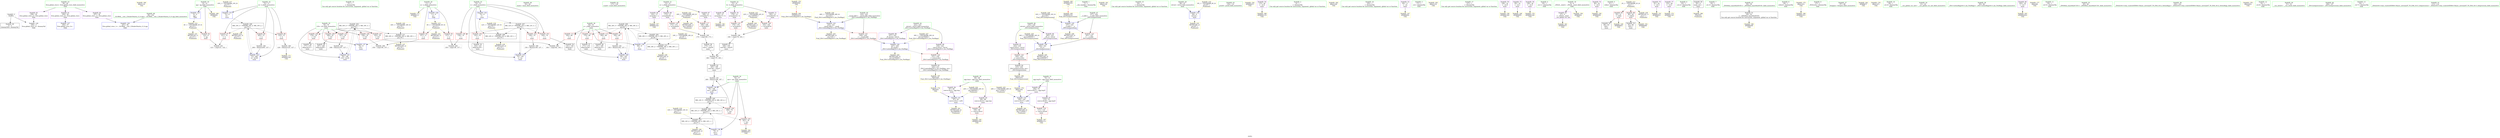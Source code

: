 digraph "SVFG" {
	label="SVFG";

	Node0x55cc07d19770 [shape=record,color=grey,label="{NodeID: 0\nNullPtr}"];
	Node0x55cc07d19770 -> Node0x55cc07d32200[style=solid];
	Node0x55cc07d19770 -> Node0x55cc07d374d0[style=solid];
	Node0x55cc07d39cf0 [shape=record,color=yellow,style=double,label="{NodeID: 180\nARet(112)\nCS[]}"];
	Node0x55cc07d311b0 [shape=record,color=red,label="{NodeID: 97\n121\<--72\n\<--ii\nmain\n}"];
	Node0x55cc07d311b0 -> Node0x55cc07d35760[style=solid];
	Node0x55cc07d2f120 [shape=record,color=green,label="{NodeID: 14\n37\<--1\n\<--dummyObj\nCan only get source location for instruction, argument, global var or function.}"];
	Node0x55cc07d34ce0 [shape=record,color=grey,label="{NodeID: 194\n206 = Binary(205, 127, )\n}"];
	Node0x55cc07d34ce0 -> Node0x55cc07d37f90[style=solid];
	Node0x55cc07d31d10 [shape=record,color=red,label="{NodeID: 111\n162\<--80\n\<--j\nmain\n}"];
	Node0x55cc07d31d10 -> Node0x55cc07d35460[style=solid];
	Node0x55cc07d2ff20 [shape=record,color=green,label="{NodeID: 28\n63\<--64\nmain\<--main_field_insensitive\n}"];
	Node0x55cc07d444c0 [shape=record,color=black,label="{NodeID: 208\nMR_10V_3 = PHI(MR_10V_4, MR_10V_2, )\npts\{73 \}\n}"];
	Node0x55cc07d444c0 -> Node0x55cc07d311b0[style=dashed];
	Node0x55cc07d444c0 -> Node0x55cc07d31280[style=dashed];
	Node0x55cc07d444c0 -> Node0x55cc07d31350[style=dashed];
	Node0x55cc07d444c0 -> Node0x55cc07d37f90[style=dashed];
	Node0x55cc07d444c0 -> Node0x55cc07d48500[style=dashed];
	Node0x55cc07d370d0 [shape=record,color=blue,label="{NodeID: 125\n8\<--9\nqq\<--\nGlob }"];
	Node0x55cc07d370d0 -> Node0x55cc07d468e0[style=dashed];
	Node0x55cc07d30ba0 [shape=record,color=green,label="{NodeID: 42\n117\<--118\nscanf\<--scanf_field_insensitive\n}"];
	Node0x55cc07d46fe0 [shape=record,color=yellow,style=double,label="{NodeID: 222\n20V_1 = ENCHI(MR_20V_0)\npts\{140000 \}\nFun[main]}"];
	Node0x55cc07d46fe0 -> Node0x55cc07d36a50[style=dashed];
	Node0x55cc07d46fe0 -> Node0x55cc07d36b20[style=dashed];
	Node0x55cc07d46fe0 -> Node0x55cc07d48960[style=dashed];
	Node0x55cc07d37d20 [shape=record,color=blue,label="{NodeID: 139\n76\<--189\nans\<--add39\nmain\n}"];
	Node0x55cc07d37d20 -> Node0x55cc07d435c0[style=dashed];
	Node0x55cc07d32810 [shape=record,color=black,label="{NodeID: 56\n167\<--166\nidxprom26\<--\nmain\n}"];
	Node0x55cc07d486c0 [shape=record,color=yellow,style=double,label="{NodeID: 236\nRETMU(14V_2)\npts\{77 \}\nFun[main]}"];
	Node0x55cc07d38880 [shape=record,color=yellow,style=double,label="{NodeID: 153\nAPARM(94)\nCS[]|{<s0>5}}"];
	Node0x55cc07d38880:s0 -> Node0x55cc07d39f60[style=solid,color=red];
	Node0x55cc07d33370 [shape=record,color=purple,label="{NodeID: 70\n178\<--15\narrayidx32\<--b\nmain\n}"];
	Node0x55cc07d33370 -> Node0x55cc07d36bf0[style=solid];
	Node0x55cc07d393e0 [shape=record,color=yellow,style=double,label="{NodeID: 167\nAPARM(111)\nCS[]}"];
	Node0x55cc07d33f60 [shape=record,color=purple,label="{NodeID: 84\n97\<--68\ncoerce.dive\<--agg.tmp\nmain\n}"];
	Node0x55cc07d33f60 -> Node0x55cc07d376a0[style=solid];
	Node0x55cc07d19e00 [shape=record,color=green,label="{NodeID: 1\n7\<--1\n__dso_handle\<--dummyObj\nGlob }"];
	Node0x55cc07d39d80 [shape=record,color=yellow,style=double,label="{NodeID: 181\nARet(116)\nCS[]}"];
	Node0x55cc07d31280 [shape=record,color=red,label="{NodeID: 98\n125\<--72\n\<--ii\nmain\n}"];
	Node0x55cc07d31280 -> Node0x55cc07d3a970[style=solid];
	Node0x55cc07d2f220 [shape=record,color=green,label="{NodeID: 15\n94\<--1\n\<--dummyObj\nCan only get source location for instruction, argument, global var or function.}"];
	Node0x55cc07d34e60 [shape=record,color=grey,label="{NodeID: 195\n174 = cmp(169, 173, )\n}"];
	Node0x55cc07d34e60 -> Node0x55cc07d329b0[style=solid];
	Node0x55cc07d31de0 [shape=record,color=red,label="{NodeID: 112\n170\<--80\n\<--j\nmain\n}"];
	Node0x55cc07d31de0 -> Node0x55cc07d328e0[style=solid];
	Node0x55cc07d30020 [shape=record,color=green,label="{NodeID: 29\n66\<--67\nretval\<--retval_field_insensitive\nmain\n}"];
	Node0x55cc07d30020 -> Node0x55cc07d375d0[style=solid];
	Node0x55cc07d449c0 [shape=record,color=black,label="{NodeID: 209\nMR_12V_2 = PHI(MR_12V_4, MR_12V_1, )\npts\{75 \}\n}"];
	Node0x55cc07d449c0 -> Node0x55cc07d37910[style=dashed];
	Node0x55cc07d449c0 -> Node0x55cc07d485e0[style=dashed];
	Node0x55cc07d371d0 [shape=record,color=blue,label="{NodeID: 126\n11\<--9\nn\<--\nGlob }"];
	Node0x55cc07d371d0 -> Node0x55cc07d469c0[style=dashed];
	Node0x55cc07d30ca0 [shape=record,color=green,label="{NodeID: 43\n130\<--131\nprintf\<--printf_field_insensitive\n}"];
	Node0x55cc07d470c0 [shape=record,color=yellow,style=double,label="{NodeID: 223\n22V_1 = ENCHI(MR_22V_0)\npts\{160000 \}\nFun[main]}"];
	Node0x55cc07d470c0 -> Node0x55cc07d36bf0[style=dashed];
	Node0x55cc07d470c0 -> Node0x55cc07d36cc0[style=dashed];
	Node0x55cc07d470c0 -> Node0x55cc07d48a40[style=dashed];
	Node0x55cc07d37df0 [shape=record,color=blue,label="{NodeID: 140\n80\<--193\nj\<--inc41\nmain\n}"];
	Node0x55cc07d37df0 -> Node0x55cc07d43ac0[style=dashed];
	Node0x55cc07d328e0 [shape=record,color=black,label="{NodeID: 57\n171\<--170\nidxprom28\<--\nmain\n}"];
	Node0x55cc07d487a0 [shape=record,color=yellow,style=double,label="{NodeID: 237\nRETMU(16V_2)\npts\{79 \}\nFun[main]}"];
	Node0x55cc07d38950 [shape=record,color=yellow,style=double,label="{NodeID: 154\nAPARM(27)\nCS[]}"];
	Node0x55cc07d33440 [shape=record,color=purple,label="{NodeID: 71\n182\<--15\narrayidx34\<--b\nmain\n}"];
	Node0x55cc07d33440 -> Node0x55cc07d36cc0[style=solid];
	Node0x55cc07d394b0 [shape=record,color=yellow,style=double,label="{NodeID: 168\nAPARM(115)\nCS[]}"];
	Node0x55cc07d34030 [shape=record,color=purple,label="{NodeID: 85\n99\<--68\ncoerce.dive3\<--agg.tmp\nmain\n}"];
	Node0x55cc07d34030 -> Node0x55cc07d32050[style=solid];
	Node0x55cc07d19e90 [shape=record,color=green,label="{NodeID: 2\n9\<--1\n\<--dummyObj\nCan only get source location for instruction, argument, global var or function.}"];
	Node0x55cc07d39e10 [shape=record,color=yellow,style=double,label="{NodeID: 182\nARet(129)\nCS[]}"];
	Node0x55cc07d31350 [shape=record,color=red,label="{NodeID: 99\n205\<--72\n\<--ii\nmain\n}"];
	Node0x55cc07d31350 -> Node0x55cc07d34ce0[style=solid];
	Node0x55cc07d2f320 [shape=record,color=green,label="{NodeID: 16\n105\<--1\n\<--dummyObj\nCan only get source location for instruction, argument, global var or function.}"];
	Node0x55cc07d34fe0 [shape=record,color=grey,label="{NodeID: 196\n184 = cmp(179, 183, )\n}"];
	Node0x55cc07d34fe0 -> Node0x55cc07d32c20[style=solid];
	Node0x55cc07d31eb0 [shape=record,color=red,label="{NodeID: 113\n180\<--80\n\<--j\nmain\n}"];
	Node0x55cc07d31eb0 -> Node0x55cc07d32b50[style=solid];
	Node0x55cc07d300f0 [shape=record,color=green,label="{NodeID: 30\n68\<--69\nagg.tmp\<--agg.tmp_field_insensitive\nmain\n}"];
	Node0x55cc07d300f0 -> Node0x55cc07d33f60[style=solid];
	Node0x55cc07d300f0 -> Node0x55cc07d34030[style=solid];
	Node0x55cc07d44ec0 [shape=record,color=black,label="{NodeID: 210\nMR_14V_2 = PHI(MR_14V_4, MR_14V_1, )\npts\{77 \}\n}"];
	Node0x55cc07d44ec0 -> Node0x55cc07d37ab0[style=dashed];
	Node0x55cc07d44ec0 -> Node0x55cc07d486c0[style=dashed];
	Node0x55cc07d372d0 [shape=record,color=blue,label="{NodeID: 127\n256\<--37\nllvm.global_ctors_0\<--\nGlob }"];
	Node0x55cc07d30da0 [shape=record,color=green,label="{NodeID: 44\n222\<--223\nretval\<--retval_field_insensitive\n_ZSt11setiosflagsSt13_Ios_Fmtflags\n}"];
	Node0x55cc07d30da0 -> Node0x55cc07d342a0[style=solid];
	Node0x55cc07d30da0 -> Node0x55cc07d34370[style=solid];
	Node0x55cc07d471a0 [shape=record,color=yellow,style=double,label="{NodeID: 224\n24V_1 = ENCHI(MR_24V_0)\npts\{690000 \}\nFun[main]}"];
	Node0x55cc07d471a0 -> Node0x55cc07d376a0[style=dashed];
	Node0x55cc07d37ec0 [shape=record,color=blue,label="{NodeID: 141\n78\<--198\ni19\<--inc44\nmain\n}"];
	Node0x55cc07d37ec0 -> Node0x55cc07d42bc0[style=dashed];
	Node0x55cc07d329b0 [shape=record,color=black,label="{NodeID: 58\n175\<--174\nconv\<--cmp30\nmain\n}"];
	Node0x55cc07d329b0 -> Node0x55cc07d35160[style=solid];
	Node0x55cc07d48880 [shape=record,color=yellow,style=double,label="{NodeID: 238\nRETMU(18V_2)\npts\{81 \}\nFun[main]}"];
	Node0x55cc07d38a20 [shape=record,color=yellow,style=double,label="{NodeID: 155\nAPARM(100)\nCS[]}"];
	Node0x55cc07d33510 [shape=record,color=purple,label="{NodeID: 72\n84\<--17\n\<--.str\nmain\n}"];
	Node0x55cc07d33510 -> Node0x55cc07d383a0[style=solid];
	Node0x55cc07d39580 [shape=record,color=yellow,style=double,label="{NodeID: 169\nAPARM(8)\nCS[]}"];
	Node0x55cc07d34100 [shape=record,color=purple,label="{NodeID: 86\n108\<--70\ncoerce.dive7\<--agg.tmp5\nmain\n}"];
	Node0x55cc07d34100 -> Node0x55cc07d37770[style=solid];
	Node0x55cc07d1a130 [shape=record,color=green,label="{NodeID: 3\n17\<--1\n.str\<--dummyObj\nGlob }"];
	Node0x55cc07d39ea0 [shape=record,color=yellow,style=double,label="{NodeID: 183\nARet(133)\nCS[]}"];
	Node0x55cc07d31420 [shape=record,color=red,label="{NodeID: 100\n136\<--74\n\<--i\nmain\n}"];
	Node0x55cc07d31420 -> Node0x55cc07d355e0[style=solid];
	Node0x55cc07d2f420 [shape=record,color=green,label="{NodeID: 17\n127\<--1\n\<--dummyObj\nCan only get source location for instruction, argument, global var or function.}"];
	Node0x55cc07d35160 [shape=record,color=grey,label="{NodeID: 197\n186 = cmp(175, 185, )\n}"];
	Node0x55cc07d35160 -> Node0x55cc07d32cf0[style=solid];
	Node0x55cc07d31f80 [shape=record,color=red,label="{NodeID: 114\n192\<--80\n\<--j\nmain\n}"];
	Node0x55cc07d31f80 -> Node0x55cc07d349e0[style=solid];
	Node0x55cc07d301c0 [shape=record,color=green,label="{NodeID: 31\n70\<--71\nagg.tmp5\<--agg.tmp5_field_insensitive\nmain\n}"];
	Node0x55cc07d301c0 -> Node0x55cc07d34100[style=solid];
	Node0x55cc07d301c0 -> Node0x55cc07d341d0[style=solid];
	Node0x55cc07d453c0 [shape=record,color=black,label="{NodeID: 211\nMR_16V_2 = PHI(MR_16V_4, MR_16V_1, )\npts\{79 \}\n}"];
	Node0x55cc07d453c0 -> Node0x55cc07d37b80[style=dashed];
	Node0x55cc07d453c0 -> Node0x55cc07d487a0[style=dashed];
	Node0x55cc07d373d0 [shape=record,color=blue,label="{NodeID: 128\n257\<--38\nllvm.global_ctors_1\<--_GLOBAL__sub_I_ZhukovDmitry_0_0.cpp\nGlob }"];
	Node0x55cc07d30e70 [shape=record,color=green,label="{NodeID: 45\n224\<--225\n__mask.addr\<--__mask.addr_field_insensitive\n_ZSt11setiosflagsSt13_Ios_Fmtflags\n}"];
	Node0x55cc07d30e70 -> Node0x55cc07d36d90[style=solid];
	Node0x55cc07d30e70 -> Node0x55cc07d38060[style=solid];
	Node0x55cc07d47280 [shape=record,color=yellow,style=double,label="{NodeID: 225\n26V_1 = ENCHI(MR_26V_0)\npts\{710000 \}\nFun[main]}"];
	Node0x55cc07d47280 -> Node0x55cc07d37770[style=dashed];
	Node0x55cc07d37f90 [shape=record,color=blue,label="{NodeID: 142\n72\<--206\nii\<--inc48\nmain\n}"];
	Node0x55cc07d37f90 -> Node0x55cc07d444c0[style=dashed];
	Node0x55cc07d32a80 [shape=record,color=black,label="{NodeID: 59\n177\<--176\nidxprom31\<--\nmain\n}"];
	Node0x55cc07d48960 [shape=record,color=yellow,style=double,label="{NodeID: 239\nRETMU(20V_1)\npts\{140000 \}\nFun[main]}"];
	Node0x55cc07d38af0 [shape=record,color=yellow,style=double,label="{NodeID: 156\nAPARM(146)\nCS[]}"];
	Node0x55cc07d335e0 [shape=record,color=purple,label="{NodeID: 73\n85\<--19\n\<--.str.1\nmain\n}"];
	Node0x55cc07d335e0 -> Node0x55cc07d38470[style=solid];
	Node0x55cc07d39650 [shape=record,color=yellow,style=double,label="{NodeID: 170\nAPARM(128)\nCS[]}"];
	Node0x55cc07d341d0 [shape=record,color=purple,label="{NodeID: 87\n110\<--70\ncoerce.dive8\<--agg.tmp5\nmain\n}"];
	Node0x55cc07d341d0 -> Node0x55cc07d36980[style=solid];
	Node0x55cc07d1a1c0 [shape=record,color=green,label="{NodeID: 4\n19\<--1\n.str.1\<--dummyObj\nGlob }"];
	Node0x55cc07d39f60 [shape=record,color=yellow,style=double,label="{NodeID: 184\nFPARM(221)\nFun[_ZSt11setiosflagsSt13_Ios_Fmtflags]}"];
	Node0x55cc07d39f60 -> Node0x55cc07d38060[style=solid];
	Node0x55cc07d314f0 [shape=record,color=red,label="{NodeID: 101\n140\<--74\n\<--i\nmain\n}"];
	Node0x55cc07d314f0 -> Node0x55cc07d32670[style=solid];
	Node0x55cc07d2f520 [shape=record,color=green,label="{NodeID: 18\n4\<--6\n_ZStL8__ioinit\<--_ZStL8__ioinit_field_insensitive\nGlob }"];
	Node0x55cc07d2f520 -> Node0x55cc07d32f60[style=solid];
	Node0x55cc07d2f520 -> Node0x55cc07d38d60[style=solid];
	Node0x55cc07d352e0 [shape=record,color=grey,label="{NodeID: 198\n158 = cmp(156, 157, )\n}"];
	Node0x55cc07d32050 [shape=record,color=red,label="{NodeID: 115\n100\<--99\n\<--coerce.dive3\nmain\n}"];
	Node0x55cc07d32050 -> Node0x55cc07d38a20[style=solid];
	Node0x55cc07d30290 [shape=record,color=green,label="{NodeID: 32\n72\<--73\nii\<--ii_field_insensitive\nmain\n}"];
	Node0x55cc07d30290 -> Node0x55cc07d311b0[style=solid];
	Node0x55cc07d30290 -> Node0x55cc07d31280[style=solid];
	Node0x55cc07d30290 -> Node0x55cc07d31350[style=solid];
	Node0x55cc07d30290 -> Node0x55cc07d37840[style=solid];
	Node0x55cc07d30290 -> Node0x55cc07d37f90[style=solid];
	Node0x55cc07d458c0 [shape=record,color=black,label="{NodeID: 212\nMR_18V_2 = PHI(MR_18V_3, MR_18V_1, )\npts\{81 \}\n}"];
	Node0x55cc07d458c0 -> Node0x55cc07d430c0[style=dashed];
	Node0x55cc07d458c0 -> Node0x55cc07d48880[style=dashed];
	Node0x55cc07d374d0 [shape=record,color=blue, style = dotted,label="{NodeID: 129\n258\<--3\nllvm.global_ctors_2\<--dummyVal\nGlob }"];
	Node0x55cc07d30f40 [shape=record,color=green,label="{NodeID: 46\n235\<--236\nretval\<--retval_field_insensitive\n_ZSt12setprecisioni\n}"];
	Node0x55cc07d30f40 -> Node0x55cc07d34440[style=solid];
	Node0x55cc07d30f40 -> Node0x55cc07d34510[style=solid];
	Node0x55cc07d47360 [shape=record,color=yellow,style=double,label="{NodeID: 226\n28V_1 = ENCHI(MR_28V_0)\npts\{225 \}\nFun[_ZSt11setiosflagsSt13_Ios_Fmtflags]}"];
	Node0x55cc07d47360 -> Node0x55cc07d38060[style=dashed];
	Node0x55cc07d38060 [shape=record,color=blue,label="{NodeID: 143\n224\<--221\n__mask.addr\<--__mask\n_ZSt11setiosflagsSt13_Ios_Fmtflags\n}"];
	Node0x55cc07d38060 -> Node0x55cc07d36d90[style=dashed];
	Node0x55cc07d38060 -> Node0x55cc07d48ce0[style=dashed];
	Node0x55cc07d32b50 [shape=record,color=black,label="{NodeID: 60\n181\<--180\nidxprom33\<--\nmain\n}"];
	Node0x55cc07d48a40 [shape=record,color=yellow,style=double,label="{NodeID: 240\nRETMU(22V_1)\npts\{160000 \}\nFun[main]}"];
	Node0x55cc07d38bc0 [shape=record,color=yellow,style=double,label="{NodeID: 157\nAPARM(142)\nCS[]}"];
	Node0x55cc07d336b0 [shape=record,color=purple,label="{NodeID: 74\n90\<--22\n\<--.str.2\nmain\n}"];
	Node0x55cc07d336b0 -> Node0x55cc07d38610[style=solid];
	Node0x55cc07d39720 [shape=record,color=yellow,style=double,label="{NodeID: 171\nAPARM(126)\nCS[]}"];
	Node0x55cc07d342a0 [shape=record,color=purple,label="{NodeID: 88\n227\<--222\n_M_mask\<--retval\n_ZSt11setiosflagsSt13_Ios_Fmtflags\n}"];
	Node0x55cc07d342a0 -> Node0x55cc07d38130[style=solid];
	Node0x55cc07d1a250 [shape=record,color=green,label="{NodeID: 5\n21\<--1\nstdin\<--dummyObj\nGlob }"];
	Node0x55cc07d3a050 [shape=record,color=yellow,style=double,label="{NodeID: 185\nFPARM(234)\nFun[_ZSt12setprecisioni]}"];
	Node0x55cc07d3a050 -> Node0x55cc07d38200[style=solid];
	Node0x55cc07d315c0 [shape=record,color=red,label="{NodeID: 102\n143\<--74\n\<--i\nmain\n}"];
	Node0x55cc07d315c0 -> Node0x55cc07d32740[style=solid];
	Node0x55cc07d2f620 [shape=record,color=green,label="{NodeID: 19\n8\<--10\nqq\<--qq_field_insensitive\nGlob }"];
	Node0x55cc07d2f620 -> Node0x55cc07d345e0[style=solid];
	Node0x55cc07d2f620 -> Node0x55cc07d370d0[style=solid];
	Node0x55cc07d2f620 -> Node0x55cc07d39580[style=solid];
	Node0x55cc07d35460 [shape=record,color=grey,label="{NodeID: 199\n164 = cmp(162, 163, )\n}"];
	Node0x55cc07d36980 [shape=record,color=red,label="{NodeID: 116\n111\<--110\n\<--coerce.dive8\nmain\n}"];
	Node0x55cc07d36980 -> Node0x55cc07d393e0[style=solid];
	Node0x55cc07d30360 [shape=record,color=green,label="{NodeID: 33\n74\<--75\ni\<--i_field_insensitive\nmain\n}"];
	Node0x55cc07d30360 -> Node0x55cc07d31420[style=solid];
	Node0x55cc07d30360 -> Node0x55cc07d314f0[style=solid];
	Node0x55cc07d30360 -> Node0x55cc07d315c0[style=solid];
	Node0x55cc07d30360 -> Node0x55cc07d31690[style=solid];
	Node0x55cc07d30360 -> Node0x55cc07d37910[style=solid];
	Node0x55cc07d30360 -> Node0x55cc07d379e0[style=solid];
	Node0x55cc07d45dc0 [shape=record,color=yellow,style=double,label="{NodeID: 213\n2V_1 = ENCHI(MR_2V_0)\npts\{1 \}\nFun[main]}"];
	Node0x55cc07d45dc0 -> Node0x55cc07d34850[style=dashed];
	Node0x55cc07d45dc0 -> Node0x55cc07d310e0[style=dashed];
	Node0x55cc07d45dc0 -> Node0x55cc07d47740[style=dashed];
	Node0x55cc07d375d0 [shape=record,color=blue,label="{NodeID: 130\n66\<--9\nretval\<--\nmain\n}"];
	Node0x55cc07d375d0 -> Node0x55cc07d48420[style=dashed];
	Node0x55cc07d31010 [shape=record,color=green,label="{NodeID: 47\n237\<--238\n__n.addr\<--__n.addr_field_insensitive\n_ZSt12setprecisioni\n}"];
	Node0x55cc07d31010 -> Node0x55cc07d36f30[style=solid];
	Node0x55cc07d31010 -> Node0x55cc07d38200[style=solid];
	Node0x55cc07d47470 [shape=record,color=yellow,style=double,label="{NodeID: 227\n30V_1 = ENCHI(MR_30V_0)\npts\{2230000 \}\nFun[_ZSt11setiosflagsSt13_Ios_Fmtflags]}"];
	Node0x55cc07d47470 -> Node0x55cc07d38130[style=dashed];
	Node0x55cc07d38130 [shape=record,color=blue,label="{NodeID: 144\n227\<--228\n_M_mask\<--\n_ZSt11setiosflagsSt13_Ios_Fmtflags\n}"];
	Node0x55cc07d38130 -> Node0x55cc07d36e60[style=dashed];
	Node0x55cc07d38130 -> Node0x55cc07d48df0[style=dashed];
	Node0x55cc07d32c20 [shape=record,color=black,label="{NodeID: 61\n185\<--184\nconv36\<--cmp35\nmain\n}"];
	Node0x55cc07d32c20 -> Node0x55cc07d35160[style=solid];
	Node0x55cc07d48b20 [shape=record,color=yellow,style=double,label="{NodeID: 241\nRETMU(24V_2)\npts\{690000 \}\nFun[main]}"];
	Node0x55cc07d38c90 [shape=record,color=yellow,style=double,label="{NodeID: 158\nAPARM(145)\nCS[]}"];
	Node0x55cc07d33780 [shape=record,color=purple,label="{NodeID: 75\n91\<--24\n\<--.str.3\nmain\n}"];
	Node0x55cc07d33780 -> Node0x55cc07d386e0[style=solid];
	Node0x55cc07d397f0 [shape=record,color=yellow,style=double,label="{NodeID: 172\nAPARM(132)\nCS[]}"];
	Node0x55cc07d34370 [shape=record,color=purple,label="{NodeID: 89\n230\<--222\ncoerce.dive\<--retval\n_ZSt11setiosflagsSt13_Ios_Fmtflags\n}"];
	Node0x55cc07d34370 -> Node0x55cc07d36e60[style=solid];
	Node0x55cc07d1a2e0 [shape=record,color=green,label="{NodeID: 6\n22\<--1\n.str.2\<--dummyObj\nGlob }"];
	Node0x55cc07d3a140 [shape=record,color=yellow,style=double,label="{NodeID: 186\nFRet(65)\nFun[main]}"];
	Node0x55cc07d31690 [shape=record,color=red,label="{NodeID: 103\n149\<--74\n\<--i\nmain\n}"];
	Node0x55cc07d31690 -> Node0x55cc07d3a7f0[style=solid];
	Node0x55cc07d2f720 [shape=record,color=green,label="{NodeID: 20\n11\<--12\nn\<--n_field_insensitive\nGlob }"];
	Node0x55cc07d2f720 -> Node0x55cc07d346b0[style=solid];
	Node0x55cc07d2f720 -> Node0x55cc07d34780[style=solid];
	Node0x55cc07d2f720 -> Node0x55cc07d371d0[style=solid];
	Node0x55cc07d2f720 -> Node0x55cc07d398c0[style=solid];
	Node0x55cc07d355e0 [shape=record,color=grey,label="{NodeID: 200\n138 = cmp(136, 137, )\n}"];
	Node0x55cc07d36a50 [shape=record,color=red,label="{NodeID: 117\n169\<--168\n\<--arrayidx27\nmain\n}"];
	Node0x55cc07d36a50 -> Node0x55cc07d34e60[style=solid];
	Node0x55cc07d30430 [shape=record,color=green,label="{NodeID: 34\n76\<--77\nans\<--ans_field_insensitive\nmain\n}"];
	Node0x55cc07d30430 -> Node0x55cc07d31760[style=solid];
	Node0x55cc07d30430 -> Node0x55cc07d31830[style=solid];
	Node0x55cc07d30430 -> Node0x55cc07d37ab0[style=solid];
	Node0x55cc07d30430 -> Node0x55cc07d37d20[style=solid];
	Node0x55cc07d468e0 [shape=record,color=yellow,style=double,label="{NodeID: 214\n4V_1 = ENCHI(MR_4V_0)\npts\{10 \}\nFun[main]}"];
	Node0x55cc07d468e0 -> Node0x55cc07d345e0[style=dashed];
	Node0x55cc07d468e0 -> Node0x55cc07d48260[style=dashed];
	Node0x55cc07d376a0 [shape=record,color=blue,label="{NodeID: 131\n97\<--93\ncoerce.dive\<--call2\nmain\n}"];
	Node0x55cc07d376a0 -> Node0x55cc07d32050[style=dashed];
	Node0x55cc07d376a0 -> Node0x55cc07d48b20[style=dashed];
	Node0x55cc07d32100 [shape=record,color=green,label="{NodeID: 48\n38\<--252\n_GLOBAL__sub_I_ZhukovDmitry_0_0.cpp\<--_GLOBAL__sub_I_ZhukovDmitry_0_0.cpp_field_insensitive\n}"];
	Node0x55cc07d32100 -> Node0x55cc07d373d0[style=solid];
	Node0x55cc07d47550 [shape=record,color=yellow,style=double,label="{NodeID: 228\n32V_1 = ENCHI(MR_32V_0)\npts\{238 \}\nFun[_ZSt12setprecisioni]}"];
	Node0x55cc07d47550 -> Node0x55cc07d38200[style=dashed];
	Node0x55cc07d38200 [shape=record,color=blue,label="{NodeID: 145\n237\<--234\n__n.addr\<--__n\n_ZSt12setprecisioni\n}"];
	Node0x55cc07d38200 -> Node0x55cc07d36f30[style=dashed];
	Node0x55cc07d38200 -> Node0x55cc07d48fe0[style=dashed];
	Node0x55cc07d32cf0 [shape=record,color=black,label="{NodeID: 62\n187\<--186\nconv38\<--cmp37\nmain\n}"];
	Node0x55cc07d32cf0 -> Node0x55cc07d3aaf0[style=solid];
	Node0x55cc07d48c00 [shape=record,color=yellow,style=double,label="{NodeID: 242\nRETMU(26V_2)\npts\{710000 \}\nFun[main]}"];
	Node0x55cc07d38d60 [shape=record,color=yellow,style=double,label="{NodeID: 159\nAPARM(4)\nCS[]}"];
	Node0x55cc07d33850 [shape=record,color=purple,label="{NodeID: 76\n115\<--28\n\<--.str.4\nmain\n}"];
	Node0x55cc07d33850 -> Node0x55cc07d394b0[style=solid];
	Node0x55cc07d398c0 [shape=record,color=yellow,style=double,label="{NodeID: 173\nAPARM(11)\nCS[]}"];
	Node0x55cc07d34440 [shape=record,color=purple,label="{NodeID: 90\n240\<--235\n_M_n\<--retval\n_ZSt12setprecisioni\n}"];
	Node0x55cc07d34440 -> Node0x55cc07d382d0[style=solid];
	Node0x55cc07d1a3a0 [shape=record,color=green,label="{NodeID: 7\n24\<--1\n.str.3\<--dummyObj\nGlob }"];
	Node0x55cc07d3a610 [shape=record,color=yellow,style=double,label="{NodeID: 187\nFRet(220)\nFun[_ZSt11setiosflagsSt13_Ios_Fmtflags]|{<s0>5}}"];
	Node0x55cc07d3a610:s0 -> Node0x55cc07d39990[style=solid,color=blue];
	Node0x55cc07d31760 [shape=record,color=red,label="{NodeID: 104\n188\<--76\n\<--ans\nmain\n}"];
	Node0x55cc07d31760 -> Node0x55cc07d3aaf0[style=solid];
	Node0x55cc07d2f820 [shape=record,color=green,label="{NodeID: 21\n13\<--14\na\<--a_field_insensitive\nGlob }"];
	Node0x55cc07d2f820 -> Node0x55cc07d33030[style=solid];
	Node0x55cc07d2f820 -> Node0x55cc07d33100[style=solid];
	Node0x55cc07d2f820 -> Node0x55cc07d331d0[style=solid];
	Node0x55cc07d35760 [shape=record,color=grey,label="{NodeID: 201\n123 = cmp(121, 122, )\n}"];
	Node0x55cc07d36b20 [shape=record,color=red,label="{NodeID: 118\n173\<--172\n\<--arrayidx29\nmain\n}"];
	Node0x55cc07d36b20 -> Node0x55cc07d34e60[style=solid];
	Node0x55cc07d30500 [shape=record,color=green,label="{NodeID: 35\n78\<--79\ni19\<--i19_field_insensitive\nmain\n}"];
	Node0x55cc07d30500 -> Node0x55cc07d31900[style=solid];
	Node0x55cc07d30500 -> Node0x55cc07d319d0[style=solid];
	Node0x55cc07d30500 -> Node0x55cc07d31aa0[style=solid];
	Node0x55cc07d30500 -> Node0x55cc07d31b70[style=solid];
	Node0x55cc07d30500 -> Node0x55cc07d31c40[style=solid];
	Node0x55cc07d30500 -> Node0x55cc07d37b80[style=solid];
	Node0x55cc07d30500 -> Node0x55cc07d37ec0[style=solid];
	Node0x55cc07d469c0 [shape=record,color=yellow,style=double,label="{NodeID: 215\n6V_1 = ENCHI(MR_6V_0)\npts\{12 \}\nFun[main]}"];
	Node0x55cc07d469c0 -> Node0x55cc07d346b0[style=dashed];
	Node0x55cc07d469c0 -> Node0x55cc07d34780[style=dashed];
	Node0x55cc07d469c0 -> Node0x55cc07d48340[style=dashed];
	Node0x55cc07d37770 [shape=record,color=blue,label="{NodeID: 132\n108\<--104\ncoerce.dive7\<--call6\nmain\n}"];
	Node0x55cc07d37770 -> Node0x55cc07d36980[style=dashed];
	Node0x55cc07d37770 -> Node0x55cc07d48c00[style=dashed];
	Node0x55cc07d32200 [shape=record,color=black,label="{NodeID: 49\n2\<--3\ndummyVal\<--dummyVal\n}"];
	Node0x55cc07d47660 [shape=record,color=yellow,style=double,label="{NodeID: 229\n34V_1 = ENCHI(MR_34V_0)\npts\{2360000 \}\nFun[_ZSt12setprecisioni]}"];
	Node0x55cc07d47660 -> Node0x55cc07d382d0[style=dashed];
	Node0x55cc07d382d0 [shape=record,color=blue,label="{NodeID: 146\n240\<--241\n_M_n\<--\n_ZSt12setprecisioni\n}"];
	Node0x55cc07d382d0 -> Node0x55cc07d37000[style=dashed];
	Node0x55cc07d382d0 -> Node0x55cc07d48ed0[style=dashed];
	Node0x55cc07d32dc0 [shape=record,color=black,label="{NodeID: 63\n220\<--231\n_ZSt11setiosflagsSt13_Ios_Fmtflags_ret\<--\n_ZSt11setiosflagsSt13_Ios_Fmtflags\n}"];
	Node0x55cc07d32dc0 -> Node0x55cc07d3a610[style=solid];
	Node0x55cc07d48ce0 [shape=record,color=yellow,style=double,label="{NodeID: 243\nRETMU(28V_2)\npts\{225 \}\nFun[_ZSt11setiosflagsSt13_Ios_Fmtflags]}"];
	Node0x55cc07d38e30 [shape=record,color=yellow,style=double,label="{NodeID: 160\nAPARM(49)\nCS[]}"];
	Node0x55cc07d33920 [shape=record,color=purple,label="{NodeID: 77\n132\<--28\n\<--.str.4\nmain\n}"];
	Node0x55cc07d33920 -> Node0x55cc07d397f0[style=solid];
	Node0x55cc07d39990 [shape=record,color=yellow,style=double,label="{NodeID: 174\nARet(93)\nCS[]}"];
	Node0x55cc07d39990 -> Node0x55cc07d376a0[style=solid];
	Node0x55cc07d34510 [shape=record,color=purple,label="{NodeID: 91\n243\<--235\ncoerce.dive\<--retval\n_ZSt12setprecisioni\n}"];
	Node0x55cc07d34510 -> Node0x55cc07d37000[style=solid];
	Node0x55cc07d2ec00 [shape=record,color=green,label="{NodeID: 8\n26\<--1\nstdout\<--dummyObj\nGlob }"];
	Node0x55cc07d3a700 [shape=record,color=yellow,style=double,label="{NodeID: 188\nFRet(233)\nFun[_ZSt12setprecisioni]|{<s0>7}}"];
	Node0x55cc07d3a700:s0 -> Node0x55cc07d39c60[style=solid,color=blue];
	Node0x55cc07d31830 [shape=record,color=red,label="{NodeID: 105\n201\<--76\n\<--ans\nmain\n}"];
	Node0x55cc07d31830 -> Node0x55cc07d39170[style=solid];
	Node0x55cc07d2f920 [shape=record,color=green,label="{NodeID: 22\n15\<--16\nb\<--b_field_insensitive\nGlob }"];
	Node0x55cc07d2f920 -> Node0x55cc07d332a0[style=solid];
	Node0x55cc07d2f920 -> Node0x55cc07d33370[style=solid];
	Node0x55cc07d2f920 -> Node0x55cc07d33440[style=solid];
	Node0x55cc07d426c0 [shape=record,color=black,label="{NodeID: 202\nMR_14V_4 = PHI(MR_14V_5, MR_14V_3, )\npts\{77 \}\n}"];
	Node0x55cc07d426c0 -> Node0x55cc07d31830[style=dashed];
	Node0x55cc07d426c0 -> Node0x55cc07d435c0[style=dashed];
	Node0x55cc07d426c0 -> Node0x55cc07d44ec0[style=dashed];
	Node0x55cc07d36bf0 [shape=record,color=red,label="{NodeID: 119\n179\<--178\n\<--arrayidx32\nmain\n}"];
	Node0x55cc07d36bf0 -> Node0x55cc07d34fe0[style=solid];
	Node0x55cc07d305d0 [shape=record,color=green,label="{NodeID: 36\n80\<--81\nj\<--j_field_insensitive\nmain\n}"];
	Node0x55cc07d305d0 -> Node0x55cc07d31d10[style=solid];
	Node0x55cc07d305d0 -> Node0x55cc07d31de0[style=solid];
	Node0x55cc07d305d0 -> Node0x55cc07d31eb0[style=solid];
	Node0x55cc07d305d0 -> Node0x55cc07d31f80[style=solid];
	Node0x55cc07d305d0 -> Node0x55cc07d37c50[style=solid];
	Node0x55cc07d305d0 -> Node0x55cc07d37df0[style=solid];
	Node0x55cc07d46aa0 [shape=record,color=yellow,style=double,label="{NodeID: 216\n8V_1 = ENCHI(MR_8V_0)\npts\{67 \}\nFun[main]}"];
	Node0x55cc07d46aa0 -> Node0x55cc07d375d0[style=dashed];
	Node0x55cc07d37840 [shape=record,color=blue,label="{NodeID: 133\n72\<--9\nii\<--\nmain\n}"];
	Node0x55cc07d37840 -> Node0x55cc07d444c0[style=dashed];
	Node0x55cc07d32300 [shape=record,color=black,label="{NodeID: 50\n65\<--9\nmain_ret\<--\nmain\n}"];
	Node0x55cc07d32300 -> Node0x55cc07d3a140[style=solid];
	Node0x55cc07d47740 [shape=record,color=yellow,style=double,label="{NodeID: 230\nRETMU(2V_1)\npts\{1 \}\nFun[main]}"];
	Node0x55cc07d383a0 [shape=record,color=yellow,style=double,label="{NodeID: 147\nAPARM(84)\nCS[]}"];
	Node0x55cc07d32e90 [shape=record,color=black,label="{NodeID: 64\n233\<--244\n_ZSt12setprecisioni_ret\<--\n_ZSt12setprecisioni\n}"];
	Node0x55cc07d32e90 -> Node0x55cc07d3a700[style=solid];
	Node0x55cc07d48df0 [shape=record,color=yellow,style=double,label="{NodeID: 244\nRETMU(30V_2)\npts\{2230000 \}\nFun[_ZSt11setiosflagsSt13_Ios_Fmtflags]}"];
	Node0x55cc07d38f00 [shape=record,color=yellow,style=double,label="{NodeID: 161\nAPARM(47)\nCS[]}"];
	Node0x55cc07d339f0 [shape=record,color=purple,label="{NodeID: 78\n128\<--30\n\<--.str.5\nmain\n}"];
	Node0x55cc07d339f0 -> Node0x55cc07d39650[style=solid];
	Node0x55cc07d39a20 [shape=record,color=yellow,style=double,label="{NodeID: 175\nARet(101)\nCS[]}"];
	Node0x55cc07d39a20 -> Node0x55cc07d39310[style=solid];
	Node0x55cc07d345e0 [shape=record,color=red,label="{NodeID: 92\n122\<--8\n\<--qq\nmain\n}"];
	Node0x55cc07d345e0 -> Node0x55cc07d35760[style=solid];
	Node0x55cc07d2ec90 [shape=record,color=green,label="{NodeID: 9\n27\<--1\n_ZSt4cout\<--dummyObj\nGlob }"];
	Node0x55cc07d3a7f0 [shape=record,color=grey,label="{NodeID: 189\n150 = Binary(149, 127, )\n}"];
	Node0x55cc07d3a7f0 -> Node0x55cc07d379e0[style=solid];
	Node0x55cc07d31900 [shape=record,color=red,label="{NodeID: 106\n156\<--78\n\<--i19\nmain\n}"];
	Node0x55cc07d31900 -> Node0x55cc07d352e0[style=solid];
	Node0x55cc07d2fa20 [shape=record,color=green,label="{NodeID: 23\n36\<--40\nllvm.global_ctors\<--llvm.global_ctors_field_insensitive\nGlob }"];
	Node0x55cc07d2fa20 -> Node0x55cc07d33c60[style=solid];
	Node0x55cc07d2fa20 -> Node0x55cc07d33d60[style=solid];
	Node0x55cc07d2fa20 -> Node0x55cc07d33e60[style=solid];
	Node0x55cc07d42bc0 [shape=record,color=black,label="{NodeID: 203\nMR_16V_4 = PHI(MR_16V_5, MR_16V_3, )\npts\{79 \}\n}"];
	Node0x55cc07d42bc0 -> Node0x55cc07d31900[style=dashed];
	Node0x55cc07d42bc0 -> Node0x55cc07d319d0[style=dashed];
	Node0x55cc07d42bc0 -> Node0x55cc07d31aa0[style=dashed];
	Node0x55cc07d42bc0 -> Node0x55cc07d31b70[style=dashed];
	Node0x55cc07d42bc0 -> Node0x55cc07d31c40[style=dashed];
	Node0x55cc07d42bc0 -> Node0x55cc07d37ec0[style=dashed];
	Node0x55cc07d42bc0 -> Node0x55cc07d453c0[style=dashed];
	Node0x55cc07d36cc0 [shape=record,color=red,label="{NodeID: 120\n183\<--182\n\<--arrayidx34\nmain\n}"];
	Node0x55cc07d36cc0 -> Node0x55cc07d34fe0[style=solid];
	Node0x55cc07d306a0 [shape=record,color=green,label="{NodeID: 37\n87\<--88\nfreopen\<--freopen_field_insensitive\n}"];
	Node0x55cc07d46b80 [shape=record,color=yellow,style=double,label="{NodeID: 217\n10V_1 = ENCHI(MR_10V_0)\npts\{73 \}\nFun[main]}"];
	Node0x55cc07d46b80 -> Node0x55cc07d37840[style=dashed];
	Node0x55cc07d37910 [shape=record,color=blue,label="{NodeID: 134\n74\<--9\ni\<--\nmain\n}"];
	Node0x55cc07d37910 -> Node0x55cc07d43fc0[style=dashed];
	Node0x55cc07d323d0 [shape=record,color=black,label="{NodeID: 51\n49\<--50\n\<--_ZNSt8ios_base4InitD1Ev\nCan only get source location for instruction, argument, global var or function.}"];
	Node0x55cc07d323d0 -> Node0x55cc07d38e30[style=solid];
	Node0x55cc07d48260 [shape=record,color=yellow,style=double,label="{NodeID: 231\nRETMU(4V_1)\npts\{10 \}\nFun[main]}"];
	Node0x55cc07d38470 [shape=record,color=yellow,style=double,label="{NodeID: 148\nAPARM(85)\nCS[]}"];
	Node0x55cc07d32f60 [shape=record,color=purple,label="{NodeID: 65\n47\<--4\n\<--_ZStL8__ioinit\n__cxx_global_var_init\n}"];
	Node0x55cc07d32f60 -> Node0x55cc07d38f00[style=solid];
	Node0x55cc07d48ed0 [shape=record,color=yellow,style=double,label="{NodeID: 245\nRETMU(34V_2)\npts\{2360000 \}\nFun[_ZSt12setprecisioni]}"];
	Node0x55cc07d38fd0 [shape=record,color=yellow,style=double,label="{NodeID: 162\nAPARM(7)\nCS[]}"];
	Node0x55cc07d33ac0 [shape=record,color=purple,label="{NodeID: 79\n146\<--32\n\<--.str.6\nmain\n}"];
	Node0x55cc07d33ac0 -> Node0x55cc07d38af0[style=solid];
	Node0x55cc07d39ab0 [shape=record,color=yellow,style=double,label="{NodeID: 176\nARet(147)\nCS[]}"];
	Node0x55cc07d346b0 [shape=record,color=red,label="{NodeID: 93\n137\<--11\n\<--n\nmain\n}"];
	Node0x55cc07d346b0 -> Node0x55cc07d355e0[style=solid];
	Node0x55cc07d2ed20 [shape=record,color=green,label="{NodeID: 10\n28\<--1\n.str.4\<--dummyObj\nGlob }"];
	Node0x55cc07d3a970 [shape=record,color=grey,label="{NodeID: 190\n126 = Binary(125, 127, )\n}"];
	Node0x55cc07d3a970 -> Node0x55cc07d39720[style=solid];
	Node0x55cc07d319d0 [shape=record,color=red,label="{NodeID: 107\n163\<--78\n\<--i19\nmain\n}"];
	Node0x55cc07d319d0 -> Node0x55cc07d35460[style=solid];
	Node0x55cc07d2fb20 [shape=record,color=green,label="{NodeID: 24\n41\<--42\n__cxx_global_var_init\<--__cxx_global_var_init_field_insensitive\n}"];
	Node0x55cc07d430c0 [shape=record,color=black,label="{NodeID: 204\nMR_18V_3 = PHI(MR_18V_5, MR_18V_2, )\npts\{81 \}\n}"];
	Node0x55cc07d430c0 -> Node0x55cc07d37c50[style=dashed];
	Node0x55cc07d430c0 -> Node0x55cc07d458c0[style=dashed];
	Node0x55cc07d36d90 [shape=record,color=red,label="{NodeID: 121\n228\<--224\n\<--__mask.addr\n_ZSt11setiosflagsSt13_Ios_Fmtflags\n}"];
	Node0x55cc07d36d90 -> Node0x55cc07d38130[style=solid];
	Node0x55cc07d307a0 [shape=record,color=green,label="{NodeID: 38\n95\<--96\n_ZSt11setiosflagsSt13_Ios_Fmtflags\<--_ZSt11setiosflagsSt13_Ios_Fmtflags_field_insensitive\n}"];
	Node0x55cc07d46c60 [shape=record,color=yellow,style=double,label="{NodeID: 218\n12V_1 = ENCHI(MR_12V_0)\npts\{75 \}\nFun[main]}"];
	Node0x55cc07d46c60 -> Node0x55cc07d449c0[style=dashed];
	Node0x55cc07d379e0 [shape=record,color=blue,label="{NodeID: 135\n74\<--150\ni\<--inc\nmain\n}"];
	Node0x55cc07d379e0 -> Node0x55cc07d43fc0[style=dashed];
	Node0x55cc07d324d0 [shape=record,color=black,label="{NodeID: 52\n86\<--83\ncall\<--\nmain\n}"];
	Node0x55cc07d48340 [shape=record,color=yellow,style=double,label="{NodeID: 232\nRETMU(6V_1)\npts\{12 \}\nFun[main]}"];
	Node0x55cc07d38540 [shape=record,color=yellow,style=double,label="{NodeID: 149\nAPARM(83)\nCS[]}"];
	Node0x55cc07d33030 [shape=record,color=purple,label="{NodeID: 66\n142\<--13\narrayidx\<--a\nmain\n}"];
	Node0x55cc07d33030 -> Node0x55cc07d38bc0[style=solid];
	Node0x55cc07d48fe0 [shape=record,color=yellow,style=double,label="{NodeID: 246\nRETMU(32V_2)\npts\{238 \}\nFun[_ZSt12setprecisioni]}"];
	Node0x55cc07d390a0 [shape=record,color=yellow,style=double,label="{NodeID: 163\nAPARM(202)\nCS[]}"];
	Node0x55cc07d33b90 [shape=record,color=purple,label="{NodeID: 80\n202\<--34\n\<--.str.7\nmain\n}"];
	Node0x55cc07d33b90 -> Node0x55cc07d390a0[style=solid];
	Node0x55cc07d39b40 [shape=record,color=yellow,style=double,label="{NodeID: 177\nARet(48)\nCS[]}"];
	Node0x55cc07d34780 [shape=record,color=red,label="{NodeID: 94\n157\<--11\n\<--n\nmain\n}"];
	Node0x55cc07d34780 -> Node0x55cc07d352e0[style=solid];
	Node0x55cc07d2ee20 [shape=record,color=green,label="{NodeID: 11\n30\<--1\n.str.5\<--dummyObj\nGlob }"];
	Node0x55cc07d3aaf0 [shape=record,color=grey,label="{NodeID: 191\n189 = Binary(188, 187, )\n}"];
	Node0x55cc07d3aaf0 -> Node0x55cc07d37d20[style=solid];
	Node0x55cc07d31aa0 [shape=record,color=red,label="{NodeID: 108\n166\<--78\n\<--i19\nmain\n}"];
	Node0x55cc07d31aa0 -> Node0x55cc07d32810[style=solid];
	Node0x55cc07d2fc20 [shape=record,color=green,label="{NodeID: 25\n45\<--46\n_ZNSt8ios_base4InitC1Ev\<--_ZNSt8ios_base4InitC1Ev_field_insensitive\n}"];
	Node0x55cc07d435c0 [shape=record,color=black,label="{NodeID: 205\nMR_14V_5 = PHI(MR_14V_6, MR_14V_4, )\npts\{77 \}\n}"];
	Node0x55cc07d435c0 -> Node0x55cc07d31760[style=dashed];
	Node0x55cc07d435c0 -> Node0x55cc07d37d20[style=dashed];
	Node0x55cc07d435c0 -> Node0x55cc07d426c0[style=dashed];
	Node0x55cc07d36e60 [shape=record,color=red,label="{NodeID: 122\n231\<--230\n\<--coerce.dive\n_ZSt11setiosflagsSt13_Ios_Fmtflags\n}"];
	Node0x55cc07d36e60 -> Node0x55cc07d32dc0[style=solid];
	Node0x55cc07d308a0 [shape=record,color=green,label="{NodeID: 39\n102\<--103\n_ZStlsIcSt11char_traitsIcEERSt13basic_ostreamIT_T0_ES6_St12_Setiosflags\<--_ZStlsIcSt11char_traitsIcEERSt13basic_ostreamIT_T0_ES6_St12_Setiosflags_field_insensitive\n}"];
	Node0x55cc07d46d40 [shape=record,color=yellow,style=double,label="{NodeID: 219\n14V_1 = ENCHI(MR_14V_0)\npts\{77 \}\nFun[main]}"];
	Node0x55cc07d46d40 -> Node0x55cc07d44ec0[style=dashed];
	Node0x55cc07d37ab0 [shape=record,color=blue,label="{NodeID: 136\n76\<--9\nans\<--\nmain\n}"];
	Node0x55cc07d37ab0 -> Node0x55cc07d426c0[style=dashed];
	Node0x55cc07d325a0 [shape=record,color=black,label="{NodeID: 53\n92\<--89\ncall1\<--\nmain\n}"];
	Node0x55cc07d48420 [shape=record,color=yellow,style=double,label="{NodeID: 233\nRETMU(8V_2)\npts\{67 \}\nFun[main]}"];
	Node0x55cc07d38610 [shape=record,color=yellow,style=double,label="{NodeID: 150\nAPARM(90)\nCS[]}"];
	Node0x55cc07d33100 [shape=record,color=purple,label="{NodeID: 67\n168\<--13\narrayidx27\<--a\nmain\n}"];
	Node0x55cc07d33100 -> Node0x55cc07d36a50[style=solid];
	Node0x55cc07d39170 [shape=record,color=yellow,style=double,label="{NodeID: 164\nAPARM(201)\nCS[]}"];
	Node0x55cc07d33c60 [shape=record,color=purple,label="{NodeID: 81\n256\<--36\nllvm.global_ctors_0\<--llvm.global_ctors\nGlob }"];
	Node0x55cc07d33c60 -> Node0x55cc07d372d0[style=solid];
	Node0x55cc07d39bd0 [shape=record,color=yellow,style=double,label="{NodeID: 178\nARet(203)\nCS[]}"];
	Node0x55cc07d34850 [shape=record,color=red,label="{NodeID: 95\n83\<--21\n\<--stdin\nmain\n}"];
	Node0x55cc07d34850 -> Node0x55cc07d324d0[style=solid];
	Node0x55cc07d34850 -> Node0x55cc07d38540[style=solid];
	Node0x55cc07d2ef20 [shape=record,color=green,label="{NodeID: 12\n32\<--1\n.str.6\<--dummyObj\nGlob }"];
	Node0x55cc07d349e0 [shape=record,color=grey,label="{NodeID: 192\n193 = Binary(192, 127, )\n}"];
	Node0x55cc07d349e0 -> Node0x55cc07d37df0[style=solid];
	Node0x55cc07d31b70 [shape=record,color=red,label="{NodeID: 109\n176\<--78\n\<--i19\nmain\n}"];
	Node0x55cc07d31b70 -> Node0x55cc07d32a80[style=solid];
	Node0x55cc07d2fd20 [shape=record,color=green,label="{NodeID: 26\n51\<--52\n__cxa_atexit\<--__cxa_atexit_field_insensitive\n}"];
	Node0x55cc07d43ac0 [shape=record,color=black,label="{NodeID: 206\nMR_18V_5 = PHI(MR_18V_6, MR_18V_4, )\npts\{81 \}\n}"];
	Node0x55cc07d43ac0 -> Node0x55cc07d31d10[style=dashed];
	Node0x55cc07d43ac0 -> Node0x55cc07d31de0[style=dashed];
	Node0x55cc07d43ac0 -> Node0x55cc07d31eb0[style=dashed];
	Node0x55cc07d43ac0 -> Node0x55cc07d31f80[style=dashed];
	Node0x55cc07d43ac0 -> Node0x55cc07d37df0[style=dashed];
	Node0x55cc07d43ac0 -> Node0x55cc07d430c0[style=dashed];
	Node0x55cc07d36f30 [shape=record,color=red,label="{NodeID: 123\n241\<--237\n\<--__n.addr\n_ZSt12setprecisioni\n}"];
	Node0x55cc07d36f30 -> Node0x55cc07d382d0[style=solid];
	Node0x55cc07d309a0 [shape=record,color=green,label="{NodeID: 40\n106\<--107\n_ZSt12setprecisioni\<--_ZSt12setprecisioni_field_insensitive\n}"];
	Node0x55cc07d46e20 [shape=record,color=yellow,style=double,label="{NodeID: 220\n16V_1 = ENCHI(MR_16V_0)\npts\{79 \}\nFun[main]}"];
	Node0x55cc07d46e20 -> Node0x55cc07d453c0[style=dashed];
	Node0x55cc07d37b80 [shape=record,color=blue,label="{NodeID: 137\n78\<--9\ni19\<--\nmain\n}"];
	Node0x55cc07d37b80 -> Node0x55cc07d42bc0[style=dashed];
	Node0x55cc07d32670 [shape=record,color=black,label="{NodeID: 54\n141\<--140\nidxprom\<--\nmain\n}"];
	Node0x55cc07d48500 [shape=record,color=yellow,style=double,label="{NodeID: 234\nRETMU(10V_3)\npts\{73 \}\nFun[main]}"];
	Node0x55cc07d386e0 [shape=record,color=yellow,style=double,label="{NodeID: 151\nAPARM(91)\nCS[]}"];
	Node0x55cc07d331d0 [shape=record,color=purple,label="{NodeID: 68\n172\<--13\narrayidx29\<--a\nmain\n}"];
	Node0x55cc07d331d0 -> Node0x55cc07d36b20[style=solid];
	Node0x55cc07d39240 [shape=record,color=yellow,style=double,label="{NodeID: 165\nAPARM(105)\nCS[]|{<s0>7}}"];
	Node0x55cc07d39240:s0 -> Node0x55cc07d3a050[style=solid,color=red];
	Node0x55cc07d33d60 [shape=record,color=purple,label="{NodeID: 82\n257\<--36\nllvm.global_ctors_1\<--llvm.global_ctors\nGlob }"];
	Node0x55cc07d33d60 -> Node0x55cc07d373d0[style=solid];
	Node0x55cc07d39c60 [shape=record,color=yellow,style=double,label="{NodeID: 179\nARet(104)\nCS[]}"];
	Node0x55cc07d39c60 -> Node0x55cc07d37770[style=solid];
	Node0x55cc07d310e0 [shape=record,color=red,label="{NodeID: 96\n89\<--26\n\<--stdout\nmain\n}"];
	Node0x55cc07d310e0 -> Node0x55cc07d325a0[style=solid];
	Node0x55cc07d310e0 -> Node0x55cc07d387b0[style=solid];
	Node0x55cc07d2f020 [shape=record,color=green,label="{NodeID: 13\n34\<--1\n.str.7\<--dummyObj\nGlob }"];
	Node0x55cc07d34b60 [shape=record,color=grey,label="{NodeID: 193\n198 = Binary(197, 127, )\n}"];
	Node0x55cc07d34b60 -> Node0x55cc07d37ec0[style=solid];
	Node0x55cc07d31c40 [shape=record,color=red,label="{NodeID: 110\n197\<--78\n\<--i19\nmain\n}"];
	Node0x55cc07d31c40 -> Node0x55cc07d34b60[style=solid];
	Node0x55cc07d2fe20 [shape=record,color=green,label="{NodeID: 27\n50\<--56\n_ZNSt8ios_base4InitD1Ev\<--_ZNSt8ios_base4InitD1Ev_field_insensitive\n}"];
	Node0x55cc07d2fe20 -> Node0x55cc07d323d0[style=solid];
	Node0x55cc07d43fc0 [shape=record,color=black,label="{NodeID: 207\nMR_12V_4 = PHI(MR_12V_5, MR_12V_3, )\npts\{75 \}\n}"];
	Node0x55cc07d43fc0 -> Node0x55cc07d31420[style=dashed];
	Node0x55cc07d43fc0 -> Node0x55cc07d314f0[style=dashed];
	Node0x55cc07d43fc0 -> Node0x55cc07d315c0[style=dashed];
	Node0x55cc07d43fc0 -> Node0x55cc07d31690[style=dashed];
	Node0x55cc07d43fc0 -> Node0x55cc07d379e0[style=dashed];
	Node0x55cc07d43fc0 -> Node0x55cc07d449c0[style=dashed];
	Node0x55cc07d37000 [shape=record,color=red,label="{NodeID: 124\n244\<--243\n\<--coerce.dive\n_ZSt12setprecisioni\n}"];
	Node0x55cc07d37000 -> Node0x55cc07d32e90[style=solid];
	Node0x55cc07d30aa0 [shape=record,color=green,label="{NodeID: 41\n113\<--114\n_ZStlsIcSt11char_traitsIcEERSt13basic_ostreamIT_T0_ES6_St13_Setprecision\<--_ZStlsIcSt11char_traitsIcEERSt13basic_ostreamIT_T0_ES6_St13_Setprecision_field_insensitive\n}"];
	Node0x55cc07d46f00 [shape=record,color=yellow,style=double,label="{NodeID: 221\n18V_1 = ENCHI(MR_18V_0)\npts\{81 \}\nFun[main]}"];
	Node0x55cc07d46f00 -> Node0x55cc07d458c0[style=dashed];
	Node0x55cc07d37c50 [shape=record,color=blue,label="{NodeID: 138\n80\<--9\nj\<--\nmain\n}"];
	Node0x55cc07d37c50 -> Node0x55cc07d43ac0[style=dashed];
	Node0x55cc07d32740 [shape=record,color=black,label="{NodeID: 55\n144\<--143\nidxprom16\<--\nmain\n}"];
	Node0x55cc07d485e0 [shape=record,color=yellow,style=double,label="{NodeID: 235\nRETMU(12V_2)\npts\{75 \}\nFun[main]}"];
	Node0x55cc07d387b0 [shape=record,color=yellow,style=double,label="{NodeID: 152\nAPARM(89)\nCS[]}"];
	Node0x55cc07d332a0 [shape=record,color=purple,label="{NodeID: 69\n145\<--15\narrayidx17\<--b\nmain\n}"];
	Node0x55cc07d332a0 -> Node0x55cc07d38c90[style=solid];
	Node0x55cc07d39310 [shape=record,color=yellow,style=double,label="{NodeID: 166\nAPARM(101)\nCS[]}"];
	Node0x55cc07d33e60 [shape=record,color=purple,label="{NodeID: 83\n258\<--36\nllvm.global_ctors_2\<--llvm.global_ctors\nGlob }"];
	Node0x55cc07d33e60 -> Node0x55cc07d374d0[style=solid];
}
